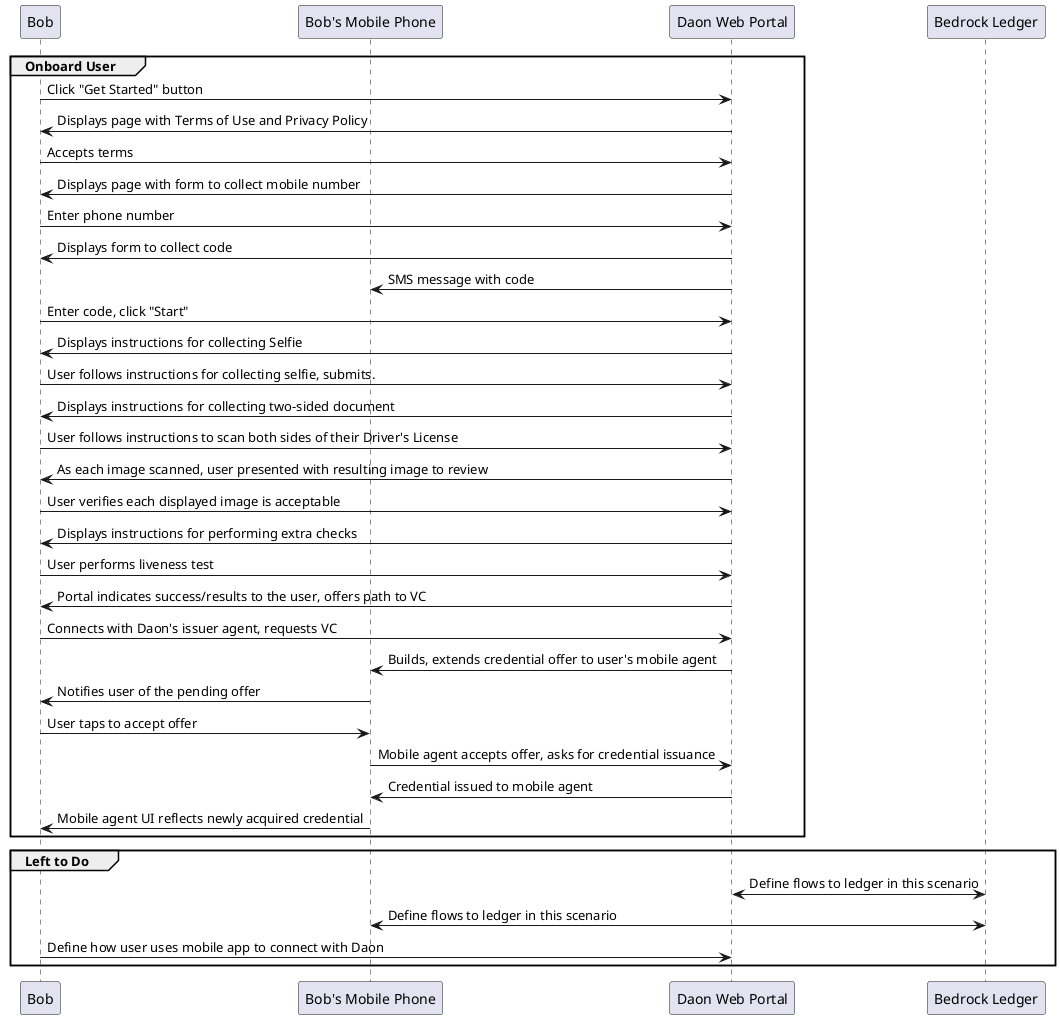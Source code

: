 @startuml

participant "Bob" as USER
participant "Bob's Mobile Phone" as MP
participant "Daon Web Portal" as DA
participant "Bedrock Ledger" as LE

group Onboard User
USER->DA: Click "Get Started" button
DA->USER: Displays page with Terms of Use and Privacy Policy
USER->DA: Accepts terms
DA->USER: Displays page with form to collect mobile number
USER->DA: Enter phone number
DA->USER: Displays form to collect code
DA->MP: SMS message with code
USER->DA: Enter code, click "Start"
DA->USER: Displays instructions for collecting Selfie
USER->DA: User follows instructions for collecting selfie, submits.
DA->USER: Displays instructions for collecting two-sided document
USER->DA: User follows instructions to scan both sides of their Driver's License
DA->USER: As each image scanned, user presented with resulting image to review
USER->DA: User verifies each displayed image is acceptable
DA->USER: Displays instructions for performing extra checks
USER->DA: User performs liveness test
DA->USER: Portal indicates success/results to the user, offers path to VC
USER->DA: Connects with Daon's issuer agent, requests VC
DA->MP:   Builds, extends credential offer to user's mobile agent
MP->USER: Notifies user of the pending offer
USER->MP: User taps to accept offer
MP->DA:   Mobile agent accepts offer, asks for credential issuance
DA->MP:   Credential issued to mobile agent
MP->USER: Mobile agent UI reflects newly acquired credential
end

group Left to Do
DA<->LE:  Define flows to ledger in this scenario
MP<->LE:  Define flows to ledger in this scenario
USER->DA: Define how user uses mobile app to connect with Daon 
end

@enduml
